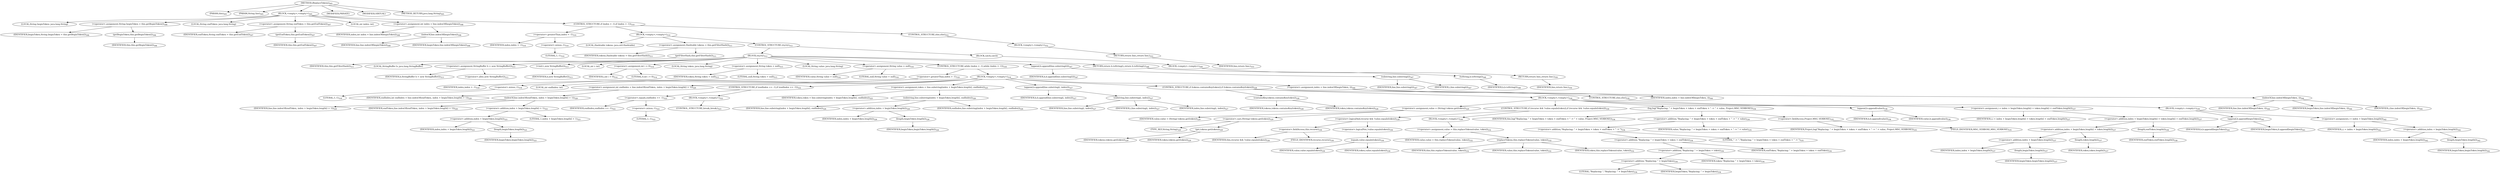 digraph "iReplaceTokens" {  
"1038" [label = <(METHOD,iReplaceTokens)<SUB>505</SUB>> ]
"119" [label = <(PARAM,this)<SUB>505</SUB>> ]
"1039" [label = <(PARAM,String line)<SUB>505</SUB>> ]
"1040" [label = <(BLOCK,&lt;empty&gt;,&lt;empty&gt;)<SUB>505</SUB>> ]
"1041" [label = <(LOCAL,String beginToken: java.lang.String)> ]
"1042" [label = <(&lt;operator&gt;.assignment,String beginToken = this.getBeginToken())<SUB>506</SUB>> ]
"1043" [label = <(IDENTIFIER,beginToken,String beginToken = this.getBeginToken())<SUB>506</SUB>> ]
"1044" [label = <(getBeginToken,this.getBeginToken())<SUB>506</SUB>> ]
"118" [label = <(IDENTIFIER,this,this.getBeginToken())<SUB>506</SUB>> ]
"1045" [label = <(LOCAL,String endToken: java.lang.String)> ]
"1046" [label = <(&lt;operator&gt;.assignment,String endToken = this.getEndToken())<SUB>507</SUB>> ]
"1047" [label = <(IDENTIFIER,endToken,String endToken = this.getEndToken())<SUB>507</SUB>> ]
"1048" [label = <(getEndToken,this.getEndToken())<SUB>507</SUB>> ]
"120" [label = <(IDENTIFIER,this,this.getEndToken())<SUB>507</SUB>> ]
"1049" [label = <(LOCAL,int index: int)> ]
"1050" [label = <(&lt;operator&gt;.assignment,int index = line.indexOf(beginToken))<SUB>508</SUB>> ]
"1051" [label = <(IDENTIFIER,index,int index = line.indexOf(beginToken))<SUB>508</SUB>> ]
"1052" [label = <(indexOf,line.indexOf(beginToken))<SUB>508</SUB>> ]
"1053" [label = <(IDENTIFIER,line,line.indexOf(beginToken))<SUB>508</SUB>> ]
"1054" [label = <(IDENTIFIER,beginToken,line.indexOf(beginToken))<SUB>508</SUB>> ]
"1055" [label = <(CONTROL_STRUCTURE,if (index &gt; -1),if (index &gt; -1))<SUB>510</SUB>> ]
"1056" [label = <(&lt;operator&gt;.greaterThan,index &gt; -1)<SUB>510</SUB>> ]
"1057" [label = <(IDENTIFIER,index,index &gt; -1)<SUB>510</SUB>> ]
"1058" [label = <(&lt;operator&gt;.minus,-1)<SUB>510</SUB>> ]
"1059" [label = <(LITERAL,1,-1)<SUB>510</SUB>> ]
"1060" [label = <(BLOCK,&lt;empty&gt;,&lt;empty&gt;)<SUB>510</SUB>> ]
"1061" [label = <(LOCAL,Hashtable tokens: java.util.Hashtable)> ]
"1062" [label = <(&lt;operator&gt;.assignment,Hashtable tokens = this.getFilterHash())<SUB>511</SUB>> ]
"1063" [label = <(IDENTIFIER,tokens,Hashtable tokens = this.getFilterHash())<SUB>511</SUB>> ]
"1064" [label = <(getFilterHash,this.getFilterHash())<SUB>511</SUB>> ]
"121" [label = <(IDENTIFIER,this,this.getFilterHash())<SUB>511</SUB>> ]
"1065" [label = <(CONTROL_STRUCTURE,try,try)<SUB>512</SUB>> ]
"1066" [label = <(BLOCK,try,try)<SUB>512</SUB>> ]
"123" [label = <(LOCAL,StringBuffer b: java.lang.StringBuffer)> ]
"1067" [label = <(&lt;operator&gt;.assignment,StringBuffer b = new StringBuffer())<SUB>513</SUB>> ]
"1068" [label = <(IDENTIFIER,b,StringBuffer b = new StringBuffer())<SUB>513</SUB>> ]
"1069" [label = <(&lt;operator&gt;.alloc,new StringBuffer())<SUB>513</SUB>> ]
"1070" [label = <(&lt;init&gt;,new StringBuffer())<SUB>513</SUB>> ]
"122" [label = <(IDENTIFIER,b,new StringBuffer())<SUB>513</SUB>> ]
"1071" [label = <(LOCAL,int i: int)> ]
"1072" [label = <(&lt;operator&gt;.assignment,int i = 0)<SUB>514</SUB>> ]
"1073" [label = <(IDENTIFIER,i,int i = 0)<SUB>514</SUB>> ]
"1074" [label = <(LITERAL,0,int i = 0)<SUB>514</SUB>> ]
"1075" [label = <(LOCAL,String token: java.lang.String)> ]
"1076" [label = <(&lt;operator&gt;.assignment,String token = null)<SUB>515</SUB>> ]
"1077" [label = <(IDENTIFIER,token,String token = null)<SUB>515</SUB>> ]
"1078" [label = <(LITERAL,null,String token = null)<SUB>515</SUB>> ]
"1079" [label = <(LOCAL,String value: java.lang.String)> ]
"1080" [label = <(&lt;operator&gt;.assignment,String value = null)<SUB>516</SUB>> ]
"1081" [label = <(IDENTIFIER,value,String value = null)<SUB>516</SUB>> ]
"1082" [label = <(LITERAL,null,String value = null)<SUB>516</SUB>> ]
"1083" [label = <(CONTROL_STRUCTURE,while (index &gt; -1),while (index &gt; -1))<SUB>518</SUB>> ]
"1084" [label = <(&lt;operator&gt;.greaterThan,index &gt; -1)<SUB>518</SUB>> ]
"1085" [label = <(IDENTIFIER,index,index &gt; -1)<SUB>518</SUB>> ]
"1086" [label = <(&lt;operator&gt;.minus,-1)<SUB>518</SUB>> ]
"1087" [label = <(LITERAL,1,-1)<SUB>518</SUB>> ]
"1088" [label = <(BLOCK,&lt;empty&gt;,&lt;empty&gt;)<SUB>518</SUB>> ]
"1089" [label = <(LOCAL,int endIndex: int)> ]
"1090" [label = <(&lt;operator&gt;.assignment,int endIndex = line.indexOf(endToken, index + beginToken.length() + 1))<SUB>520</SUB>> ]
"1091" [label = <(IDENTIFIER,endIndex,int endIndex = line.indexOf(endToken, index + beginToken.length() + 1))<SUB>520</SUB>> ]
"1092" [label = <(indexOf,line.indexOf(endToken, index + beginToken.length() + 1))<SUB>520</SUB>> ]
"1093" [label = <(IDENTIFIER,line,line.indexOf(endToken, index + beginToken.length() + 1))<SUB>520</SUB>> ]
"1094" [label = <(IDENTIFIER,endToken,line.indexOf(endToken, index + beginToken.length() + 1))<SUB>520</SUB>> ]
"1095" [label = <(&lt;operator&gt;.addition,index + beginToken.length() + 1)<SUB>521</SUB>> ]
"1096" [label = <(&lt;operator&gt;.addition,index + beginToken.length())<SUB>521</SUB>> ]
"1097" [label = <(IDENTIFIER,index,index + beginToken.length())<SUB>521</SUB>> ]
"1098" [label = <(length,beginToken.length())<SUB>521</SUB>> ]
"1099" [label = <(IDENTIFIER,beginToken,beginToken.length())<SUB>521</SUB>> ]
"1100" [label = <(LITERAL,1,index + beginToken.length() + 1)<SUB>521</SUB>> ]
"1101" [label = <(CONTROL_STRUCTURE,if (endIndex == -1),if (endIndex == -1))<SUB>522</SUB>> ]
"1102" [label = <(&lt;operator&gt;.equals,endIndex == -1)<SUB>522</SUB>> ]
"1103" [label = <(IDENTIFIER,endIndex,endIndex == -1)<SUB>522</SUB>> ]
"1104" [label = <(&lt;operator&gt;.minus,-1)<SUB>522</SUB>> ]
"1105" [label = <(LITERAL,1,-1)<SUB>522</SUB>> ]
"1106" [label = <(BLOCK,&lt;empty&gt;,&lt;empty&gt;)<SUB>522</SUB>> ]
"1107" [label = <(CONTROL_STRUCTURE,break;,break;)<SUB>523</SUB>> ]
"1108" [label = <(&lt;operator&gt;.assignment,token = line.substring(index + beginToken.length(), endIndex))<SUB>525</SUB>> ]
"1109" [label = <(IDENTIFIER,token,token = line.substring(index + beginToken.length(), endIndex))<SUB>525</SUB>> ]
"1110" [label = <(substring,line.substring(index + beginToken.length(), endIndex))<SUB>526</SUB>> ]
"1111" [label = <(IDENTIFIER,line,line.substring(index + beginToken.length(), endIndex))<SUB>526</SUB>> ]
"1112" [label = <(&lt;operator&gt;.addition,index + beginToken.length())<SUB>526</SUB>> ]
"1113" [label = <(IDENTIFIER,index,index + beginToken.length())<SUB>526</SUB>> ]
"1114" [label = <(length,beginToken.length())<SUB>526</SUB>> ]
"1115" [label = <(IDENTIFIER,beginToken,beginToken.length())<SUB>526</SUB>> ]
"1116" [label = <(IDENTIFIER,endIndex,line.substring(index + beginToken.length(), endIndex))<SUB>526</SUB>> ]
"1117" [label = <(append,b.append(line.substring(i, index)))<SUB>527</SUB>> ]
"1118" [label = <(IDENTIFIER,b,b.append(line.substring(i, index)))<SUB>527</SUB>> ]
"1119" [label = <(substring,line.substring(i, index))<SUB>527</SUB>> ]
"1120" [label = <(IDENTIFIER,line,line.substring(i, index))<SUB>527</SUB>> ]
"1121" [label = <(IDENTIFIER,i,line.substring(i, index))<SUB>527</SUB>> ]
"1122" [label = <(IDENTIFIER,index,line.substring(i, index))<SUB>527</SUB>> ]
"1123" [label = <(CONTROL_STRUCTURE,if (tokens.containsKey(token)),if (tokens.containsKey(token)))<SUB>528</SUB>> ]
"1124" [label = <(containsKey,tokens.containsKey(token))<SUB>528</SUB>> ]
"1125" [label = <(IDENTIFIER,tokens,tokens.containsKey(token))<SUB>528</SUB>> ]
"1126" [label = <(IDENTIFIER,token,tokens.containsKey(token))<SUB>528</SUB>> ]
"1127" [label = <(BLOCK,&lt;empty&gt;,&lt;empty&gt;)<SUB>528</SUB>> ]
"1128" [label = <(&lt;operator&gt;.assignment,value = (String) tokens.get(token))<SUB>529</SUB>> ]
"1129" [label = <(IDENTIFIER,value,value = (String) tokens.get(token))<SUB>529</SUB>> ]
"1130" [label = <(&lt;operator&gt;.cast,(String) tokens.get(token))<SUB>529</SUB>> ]
"1131" [label = <(TYPE_REF,String,String)<SUB>529</SUB>> ]
"1132" [label = <(get,tokens.get(token))<SUB>529</SUB>> ]
"1133" [label = <(IDENTIFIER,tokens,tokens.get(token))<SUB>529</SUB>> ]
"1134" [label = <(IDENTIFIER,token,tokens.get(token))<SUB>529</SUB>> ]
"1135" [label = <(CONTROL_STRUCTURE,if (recurse &amp;&amp; !value.equals(token)),if (recurse &amp;&amp; !value.equals(token)))<SUB>530</SUB>> ]
"1136" [label = <(&lt;operator&gt;.logicalAnd,recurse &amp;&amp; !value.equals(token))<SUB>530</SUB>> ]
"1137" [label = <(&lt;operator&gt;.fieldAccess,this.recurse)<SUB>530</SUB>> ]
"1138" [label = <(IDENTIFIER,this,recurse &amp;&amp; !value.equals(token))<SUB>530</SUB>> ]
"1139" [label = <(FIELD_IDENTIFIER,recurse,recurse)<SUB>530</SUB>> ]
"1140" [label = <(&lt;operator&gt;.logicalNot,!value.equals(token))<SUB>530</SUB>> ]
"1141" [label = <(equals,value.equals(token))<SUB>530</SUB>> ]
"1142" [label = <(IDENTIFIER,value,value.equals(token))<SUB>530</SUB>> ]
"1143" [label = <(IDENTIFIER,token,value.equals(token))<SUB>530</SUB>> ]
"1144" [label = <(BLOCK,&lt;empty&gt;,&lt;empty&gt;)<SUB>530</SUB>> ]
"1145" [label = <(&lt;operator&gt;.assignment,value = this.replaceTokens(value, token))<SUB>532</SUB>> ]
"1146" [label = <(IDENTIFIER,value,value = this.replaceTokens(value, token))<SUB>532</SUB>> ]
"1147" [label = <(replaceTokens,this.replaceTokens(value, token))<SUB>532</SUB>> ]
"124" [label = <(IDENTIFIER,this,this.replaceTokens(value, token))<SUB>532</SUB>> ]
"1148" [label = <(IDENTIFIER,value,this.replaceTokens(value, token))<SUB>532</SUB>> ]
"1149" [label = <(IDENTIFIER,token,this.replaceTokens(value, token))<SUB>532</SUB>> ]
"1150" [label = <(log,log(&quot;Replacing: &quot; + beginToken + token + endToken + &quot; -&gt; &quot; + value, Project.MSG_VERBOSE))<SUB>534</SUB>> ]
"125" [label = <(IDENTIFIER,this,log(&quot;Replacing: &quot; + beginToken + token + endToken + &quot; -&gt; &quot; + value, Project.MSG_VERBOSE))<SUB>534</SUB>> ]
"1151" [label = <(&lt;operator&gt;.addition,&quot;Replacing: &quot; + beginToken + token + endToken + &quot; -&gt; &quot; + value)<SUB>534</SUB>> ]
"1152" [label = <(&lt;operator&gt;.addition,&quot;Replacing: &quot; + beginToken + token + endToken + &quot; -&gt; &quot;)<SUB>534</SUB>> ]
"1153" [label = <(&lt;operator&gt;.addition,&quot;Replacing: &quot; + beginToken + token + endToken)<SUB>534</SUB>> ]
"1154" [label = <(&lt;operator&gt;.addition,&quot;Replacing: &quot; + beginToken + token)<SUB>534</SUB>> ]
"1155" [label = <(&lt;operator&gt;.addition,&quot;Replacing: &quot; + beginToken)<SUB>534</SUB>> ]
"1156" [label = <(LITERAL,&quot;Replacing: &quot;,&quot;Replacing: &quot; + beginToken)<SUB>534</SUB>> ]
"1157" [label = <(IDENTIFIER,beginToken,&quot;Replacing: &quot; + beginToken)<SUB>534</SUB>> ]
"1158" [label = <(IDENTIFIER,token,&quot;Replacing: &quot; + beginToken + token)<SUB>534</SUB>> ]
"1159" [label = <(IDENTIFIER,endToken,&quot;Replacing: &quot; + beginToken + token + endToken)<SUB>534</SUB>> ]
"1160" [label = <(LITERAL,&quot; -&gt; &quot;,&quot;Replacing: &quot; + beginToken + token + endToken + &quot; -&gt; &quot;)<SUB>535</SUB>> ]
"1161" [label = <(IDENTIFIER,value,&quot;Replacing: &quot; + beginToken + token + endToken + &quot; -&gt; &quot; + value)<SUB>535</SUB>> ]
"1162" [label = <(&lt;operator&gt;.fieldAccess,Project.MSG_VERBOSE)<SUB>535</SUB>> ]
"1163" [label = <(IDENTIFIER,Project,log(&quot;Replacing: &quot; + beginToken + token + endToken + &quot; -&gt; &quot; + value, Project.MSG_VERBOSE))<SUB>535</SUB>> ]
"1164" [label = <(FIELD_IDENTIFIER,MSG_VERBOSE,MSG_VERBOSE)<SUB>535</SUB>> ]
"1165" [label = <(append,b.append(value))<SUB>536</SUB>> ]
"1166" [label = <(IDENTIFIER,b,b.append(value))<SUB>536</SUB>> ]
"1167" [label = <(IDENTIFIER,value,b.append(value))<SUB>536</SUB>> ]
"1168" [label = <(&lt;operator&gt;.assignment,i = index + beginToken.length() + token.length() + endToken.length())<SUB>537</SUB>> ]
"1169" [label = <(IDENTIFIER,i,i = index + beginToken.length() + token.length() + endToken.length())<SUB>537</SUB>> ]
"1170" [label = <(&lt;operator&gt;.addition,index + beginToken.length() + token.length() + endToken.length())<SUB>537</SUB>> ]
"1171" [label = <(&lt;operator&gt;.addition,index + beginToken.length() + token.length())<SUB>537</SUB>> ]
"1172" [label = <(&lt;operator&gt;.addition,index + beginToken.length())<SUB>537</SUB>> ]
"1173" [label = <(IDENTIFIER,index,index + beginToken.length())<SUB>537</SUB>> ]
"1174" [label = <(length,beginToken.length())<SUB>537</SUB>> ]
"1175" [label = <(IDENTIFIER,beginToken,beginToken.length())<SUB>537</SUB>> ]
"1176" [label = <(length,token.length())<SUB>537</SUB>> ]
"1177" [label = <(IDENTIFIER,token,token.length())<SUB>537</SUB>> ]
"1178" [label = <(length,endToken.length())<SUB>538</SUB>> ]
"1179" [label = <(IDENTIFIER,endToken,endToken.length())<SUB>538</SUB>> ]
"1180" [label = <(CONTROL_STRUCTURE,else,else)<SUB>539</SUB>> ]
"1181" [label = <(BLOCK,&lt;empty&gt;,&lt;empty&gt;)<SUB>539</SUB>> ]
"1182" [label = <(append,b.append(beginToken))<SUB>541</SUB>> ]
"1183" [label = <(IDENTIFIER,b,b.append(beginToken))<SUB>541</SUB>> ]
"1184" [label = <(IDENTIFIER,beginToken,b.append(beginToken))<SUB>541</SUB>> ]
"1185" [label = <(&lt;operator&gt;.assignment,i = index + beginToken.length())<SUB>542</SUB>> ]
"1186" [label = <(IDENTIFIER,i,i = index + beginToken.length())<SUB>542</SUB>> ]
"1187" [label = <(&lt;operator&gt;.addition,index + beginToken.length())<SUB>542</SUB>> ]
"1188" [label = <(IDENTIFIER,index,index + beginToken.length())<SUB>542</SUB>> ]
"1189" [label = <(length,beginToken.length())<SUB>542</SUB>> ]
"1190" [label = <(IDENTIFIER,beginToken,beginToken.length())<SUB>542</SUB>> ]
"1191" [label = <(&lt;operator&gt;.assignment,index = line.indexOf(beginToken, i))<SUB>544</SUB>> ]
"1192" [label = <(IDENTIFIER,index,index = line.indexOf(beginToken, i))<SUB>544</SUB>> ]
"1193" [label = <(indexOf,line.indexOf(beginToken, i))<SUB>544</SUB>> ]
"1194" [label = <(IDENTIFIER,line,line.indexOf(beginToken, i))<SUB>544</SUB>> ]
"1195" [label = <(IDENTIFIER,beginToken,line.indexOf(beginToken, i))<SUB>544</SUB>> ]
"1196" [label = <(IDENTIFIER,i,line.indexOf(beginToken, i))<SUB>544</SUB>> ]
"1197" [label = <(append,b.append(line.substring(i)))<SUB>547</SUB>> ]
"1198" [label = <(IDENTIFIER,b,b.append(line.substring(i)))<SUB>547</SUB>> ]
"1199" [label = <(substring,line.substring(i))<SUB>547</SUB>> ]
"1200" [label = <(IDENTIFIER,line,line.substring(i))<SUB>547</SUB>> ]
"1201" [label = <(IDENTIFIER,i,line.substring(i))<SUB>547</SUB>> ]
"1202" [label = <(RETURN,return b.toString();,return b.toString();)<SUB>548</SUB>> ]
"1203" [label = <(toString,b.toString())<SUB>548</SUB>> ]
"1204" [label = <(IDENTIFIER,b,b.toString())<SUB>548</SUB>> ]
"1205" [label = <(BLOCK,catch,catch)> ]
"1206" [label = <(BLOCK,&lt;empty&gt;,&lt;empty&gt;)<SUB>549</SUB>> ]
"1207" [label = <(RETURN,return line;,return line;)<SUB>550</SUB>> ]
"1208" [label = <(IDENTIFIER,line,return line;)<SUB>550</SUB>> ]
"1209" [label = <(CONTROL_STRUCTURE,else,else)<SUB>552</SUB>> ]
"1210" [label = <(BLOCK,&lt;empty&gt;,&lt;empty&gt;)<SUB>552</SUB>> ]
"1211" [label = <(RETURN,return line;,return line;)<SUB>553</SUB>> ]
"1212" [label = <(IDENTIFIER,line,return line;)<SUB>553</SUB>> ]
"1213" [label = <(MODIFIER,PRIVATE)> ]
"1214" [label = <(MODIFIER,VIRTUAL)> ]
"1215" [label = <(METHOD_RETURN,java.lang.String)<SUB>505</SUB>> ]
  "1038" -> "119" 
  "1038" -> "1039" 
  "1038" -> "1040" 
  "1038" -> "1213" 
  "1038" -> "1214" 
  "1038" -> "1215" 
  "1040" -> "1041" 
  "1040" -> "1042" 
  "1040" -> "1045" 
  "1040" -> "1046" 
  "1040" -> "1049" 
  "1040" -> "1050" 
  "1040" -> "1055" 
  "1042" -> "1043" 
  "1042" -> "1044" 
  "1044" -> "118" 
  "1046" -> "1047" 
  "1046" -> "1048" 
  "1048" -> "120" 
  "1050" -> "1051" 
  "1050" -> "1052" 
  "1052" -> "1053" 
  "1052" -> "1054" 
  "1055" -> "1056" 
  "1055" -> "1060" 
  "1055" -> "1209" 
  "1056" -> "1057" 
  "1056" -> "1058" 
  "1058" -> "1059" 
  "1060" -> "1061" 
  "1060" -> "1062" 
  "1060" -> "1065" 
  "1062" -> "1063" 
  "1062" -> "1064" 
  "1064" -> "121" 
  "1065" -> "1066" 
  "1065" -> "1205" 
  "1066" -> "123" 
  "1066" -> "1067" 
  "1066" -> "1070" 
  "1066" -> "1071" 
  "1066" -> "1072" 
  "1066" -> "1075" 
  "1066" -> "1076" 
  "1066" -> "1079" 
  "1066" -> "1080" 
  "1066" -> "1083" 
  "1066" -> "1197" 
  "1066" -> "1202" 
  "1067" -> "1068" 
  "1067" -> "1069" 
  "1070" -> "122" 
  "1072" -> "1073" 
  "1072" -> "1074" 
  "1076" -> "1077" 
  "1076" -> "1078" 
  "1080" -> "1081" 
  "1080" -> "1082" 
  "1083" -> "1084" 
  "1083" -> "1088" 
  "1084" -> "1085" 
  "1084" -> "1086" 
  "1086" -> "1087" 
  "1088" -> "1089" 
  "1088" -> "1090" 
  "1088" -> "1101" 
  "1088" -> "1108" 
  "1088" -> "1117" 
  "1088" -> "1123" 
  "1088" -> "1191" 
  "1090" -> "1091" 
  "1090" -> "1092" 
  "1092" -> "1093" 
  "1092" -> "1094" 
  "1092" -> "1095" 
  "1095" -> "1096" 
  "1095" -> "1100" 
  "1096" -> "1097" 
  "1096" -> "1098" 
  "1098" -> "1099" 
  "1101" -> "1102" 
  "1101" -> "1106" 
  "1102" -> "1103" 
  "1102" -> "1104" 
  "1104" -> "1105" 
  "1106" -> "1107" 
  "1108" -> "1109" 
  "1108" -> "1110" 
  "1110" -> "1111" 
  "1110" -> "1112" 
  "1110" -> "1116" 
  "1112" -> "1113" 
  "1112" -> "1114" 
  "1114" -> "1115" 
  "1117" -> "1118" 
  "1117" -> "1119" 
  "1119" -> "1120" 
  "1119" -> "1121" 
  "1119" -> "1122" 
  "1123" -> "1124" 
  "1123" -> "1127" 
  "1123" -> "1180" 
  "1124" -> "1125" 
  "1124" -> "1126" 
  "1127" -> "1128" 
  "1127" -> "1135" 
  "1127" -> "1150" 
  "1127" -> "1165" 
  "1127" -> "1168" 
  "1128" -> "1129" 
  "1128" -> "1130" 
  "1130" -> "1131" 
  "1130" -> "1132" 
  "1132" -> "1133" 
  "1132" -> "1134" 
  "1135" -> "1136" 
  "1135" -> "1144" 
  "1136" -> "1137" 
  "1136" -> "1140" 
  "1137" -> "1138" 
  "1137" -> "1139" 
  "1140" -> "1141" 
  "1141" -> "1142" 
  "1141" -> "1143" 
  "1144" -> "1145" 
  "1145" -> "1146" 
  "1145" -> "1147" 
  "1147" -> "124" 
  "1147" -> "1148" 
  "1147" -> "1149" 
  "1150" -> "125" 
  "1150" -> "1151" 
  "1150" -> "1162" 
  "1151" -> "1152" 
  "1151" -> "1161" 
  "1152" -> "1153" 
  "1152" -> "1160" 
  "1153" -> "1154" 
  "1153" -> "1159" 
  "1154" -> "1155" 
  "1154" -> "1158" 
  "1155" -> "1156" 
  "1155" -> "1157" 
  "1162" -> "1163" 
  "1162" -> "1164" 
  "1165" -> "1166" 
  "1165" -> "1167" 
  "1168" -> "1169" 
  "1168" -> "1170" 
  "1170" -> "1171" 
  "1170" -> "1178" 
  "1171" -> "1172" 
  "1171" -> "1176" 
  "1172" -> "1173" 
  "1172" -> "1174" 
  "1174" -> "1175" 
  "1176" -> "1177" 
  "1178" -> "1179" 
  "1180" -> "1181" 
  "1181" -> "1182" 
  "1181" -> "1185" 
  "1182" -> "1183" 
  "1182" -> "1184" 
  "1185" -> "1186" 
  "1185" -> "1187" 
  "1187" -> "1188" 
  "1187" -> "1189" 
  "1189" -> "1190" 
  "1191" -> "1192" 
  "1191" -> "1193" 
  "1193" -> "1194" 
  "1193" -> "1195" 
  "1193" -> "1196" 
  "1197" -> "1198" 
  "1197" -> "1199" 
  "1199" -> "1200" 
  "1199" -> "1201" 
  "1202" -> "1203" 
  "1203" -> "1204" 
  "1205" -> "1206" 
  "1206" -> "1207" 
  "1207" -> "1208" 
  "1209" -> "1210" 
  "1210" -> "1211" 
  "1211" -> "1212" 
}
